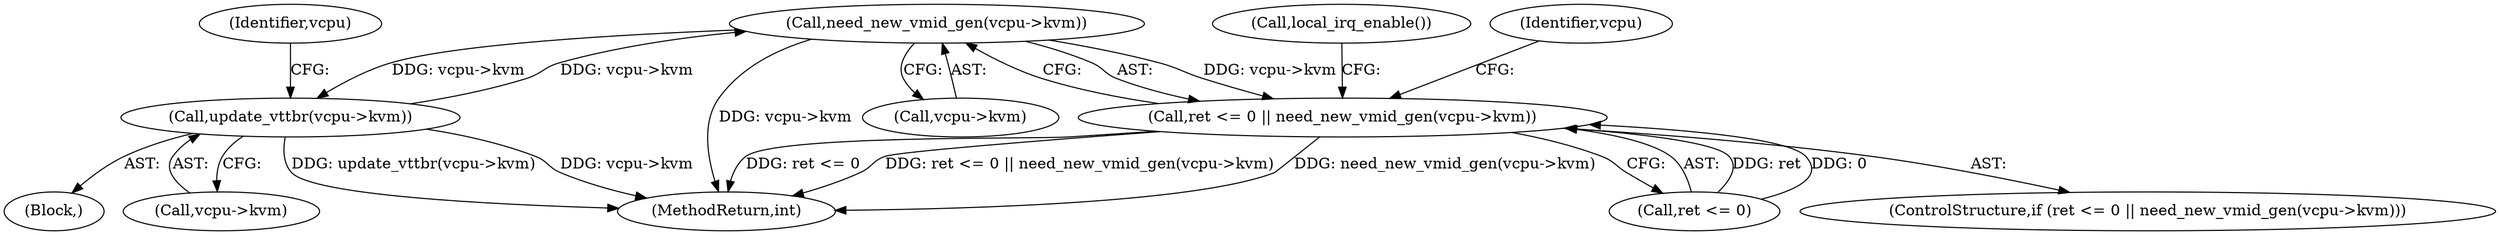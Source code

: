 digraph "0_linux_e8180dcaa8470ceca21109f143876fdcd9fe050a_0@pointer" {
"1000211" [label="(Call,need_new_vmid_gen(vcpu->kvm))"];
"1000176" [label="(Call,update_vttbr(vcpu->kvm))"];
"1000211" [label="(Call,need_new_vmid_gen(vcpu->kvm))"];
"1000207" [label="(Call,ret <= 0 || need_new_vmid_gen(vcpu->kvm))"];
"1000212" [label="(Call,vcpu->kvm)"];
"1000208" [label="(Call,ret <= 0)"];
"1000183" [label="(Identifier,vcpu)"];
"1000206" [label="(ControlStructure,if (ret <= 0 || need_new_vmid_gen(vcpu->kvm)))"];
"1000176" [label="(Call,update_vttbr(vcpu->kvm))"];
"1000276" [label="(MethodReturn,int)"];
"1000225" [label="(Identifier,vcpu)"];
"1000177" [label="(Call,vcpu->kvm)"];
"1000207" [label="(Call,ret <= 0 || need_new_vmid_gen(vcpu->kvm))"];
"1000216" [label="(Call,local_irq_enable())"];
"1000211" [label="(Call,need_new_vmid_gen(vcpu->kvm))"];
"1000174" [label="(Block,)"];
"1000211" -> "1000207"  [label="AST: "];
"1000211" -> "1000212"  [label="CFG: "];
"1000212" -> "1000211"  [label="AST: "];
"1000207" -> "1000211"  [label="CFG: "];
"1000211" -> "1000276"  [label="DDG: vcpu->kvm"];
"1000211" -> "1000176"  [label="DDG: vcpu->kvm"];
"1000211" -> "1000207"  [label="DDG: vcpu->kvm"];
"1000176" -> "1000211"  [label="DDG: vcpu->kvm"];
"1000176" -> "1000174"  [label="AST: "];
"1000176" -> "1000177"  [label="CFG: "];
"1000177" -> "1000176"  [label="AST: "];
"1000183" -> "1000176"  [label="CFG: "];
"1000176" -> "1000276"  [label="DDG: update_vttbr(vcpu->kvm)"];
"1000176" -> "1000276"  [label="DDG: vcpu->kvm"];
"1000207" -> "1000206"  [label="AST: "];
"1000207" -> "1000208"  [label="CFG: "];
"1000208" -> "1000207"  [label="AST: "];
"1000216" -> "1000207"  [label="CFG: "];
"1000225" -> "1000207"  [label="CFG: "];
"1000207" -> "1000276"  [label="DDG: ret <= 0"];
"1000207" -> "1000276"  [label="DDG: ret <= 0 || need_new_vmid_gen(vcpu->kvm)"];
"1000207" -> "1000276"  [label="DDG: need_new_vmid_gen(vcpu->kvm)"];
"1000208" -> "1000207"  [label="DDG: ret"];
"1000208" -> "1000207"  [label="DDG: 0"];
}
